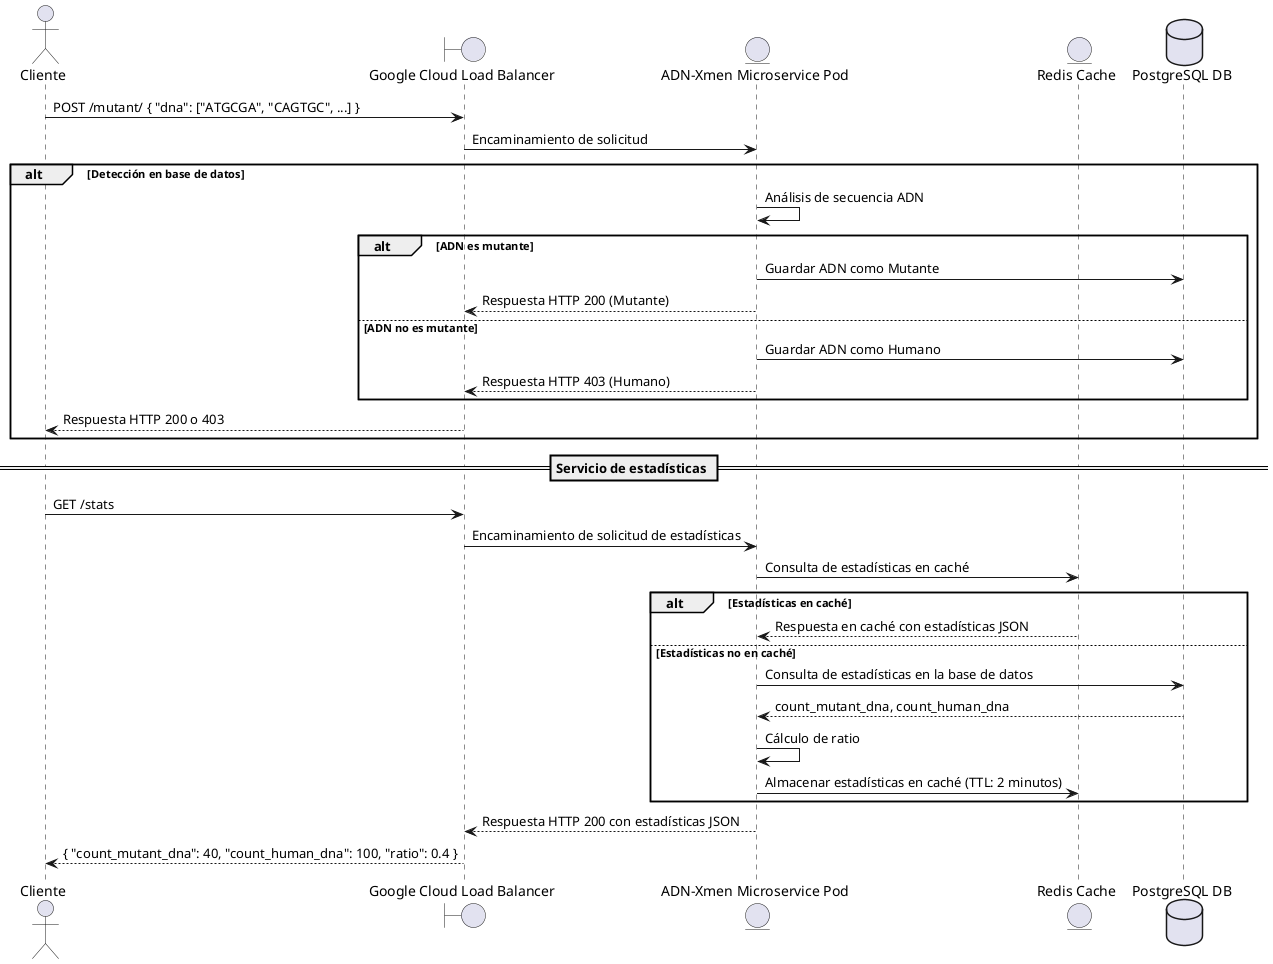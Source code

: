 @startuml
actor Cliente as Client
boundary "Google Cloud Load Balancer" as GCLB
entity "ADN-Xmen Microservice Pod" as Microservice
entity "Redis Cache" as Redis
database "PostgreSQL DB" as DB

Client -> GCLB : POST /mutant/ { "dna": ["ATGCGA", "CAGTGC", ...] }

GCLB -> Microservice : Encaminamiento de solicitud

alt Detección en base de datos
    
    Microservice -> Microservice : Análisis de secuencia ADN

    alt ADN es mutante
        Microservice -> DB : Guardar ADN como Mutante
        Microservice --> GCLB : Respuesta HTTP 200 (Mutante)
    else ADN no es mutante
        Microservice -> DB : Guardar ADN como Humano
        Microservice --> GCLB : Respuesta HTTP 403 (Humano)
    end

    GCLB --> Client : Respuesta HTTP 200 o 403
end

== Servicio de estadísticas ==
Client -> GCLB : GET /stats
GCLB -> Microservice : Encaminamiento de solicitud de estadísticas
Microservice -> Redis : Consulta de estadísticas en caché
alt Estadísticas en caché
    Redis --> Microservice : Respuesta en caché con estadísticas JSON
else Estadísticas no en caché
    Microservice -> DB : Consulta de estadísticas en la base de datos
    DB --> Microservice : count_mutant_dna, count_human_dna
    Microservice -> Microservice : Cálculo de ratio
    Microservice -> Redis : Almacenar estadísticas en caché (TTL: 2 minutos)
end
Microservice --> GCLB : Respuesta HTTP 200 con estadísticas JSON
GCLB --> Client : { "count_mutant_dna": 40, "count_human_dna": 100, "ratio": 0.4 }
@enduml
